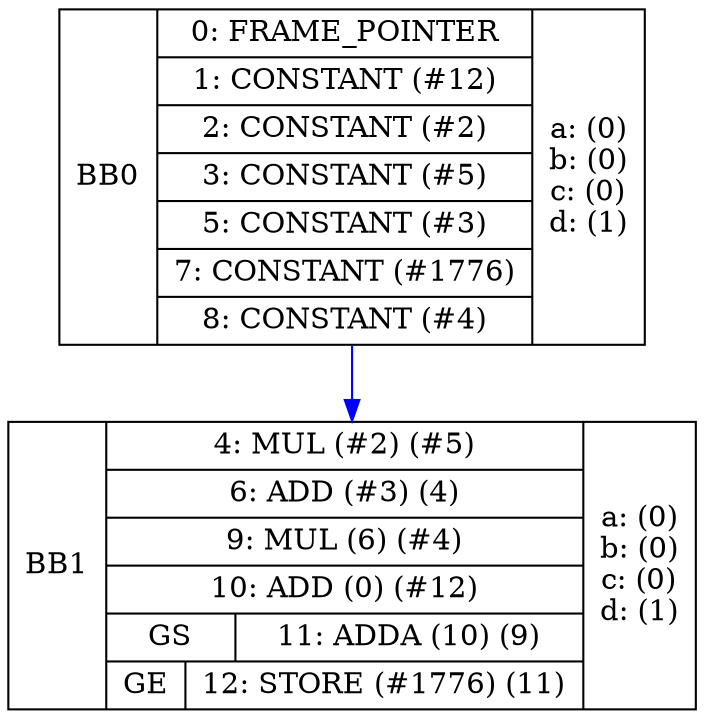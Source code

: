 digraph G {bb0[shape=record, label="<b>BB0 | {0: FRAME_POINTER|1: CONSTANT (#12)|2: CONSTANT (#2)|3: CONSTANT (#5)|5: CONSTANT (#3)|7: CONSTANT (#1776)|8: CONSTANT (#4)} | a: (0)\nb: (0)\nc: (0)\nd: (1)\n"]bb1[shape=record, label="<b>BB1 | {4: MUL (#2)  (#5)|6: ADD (#3)  (4)|9: MUL (6)  (#4)|10: ADD (0)  (#12)|{ GS |11: ADDA (10)  (9)}|{ GE |12: STORE (#1776)  (11)}} | a: (0)\nb: (0)\nc: (0)\nd: (1)\n"]bb0:s -> bb1:n[color="blue"];}